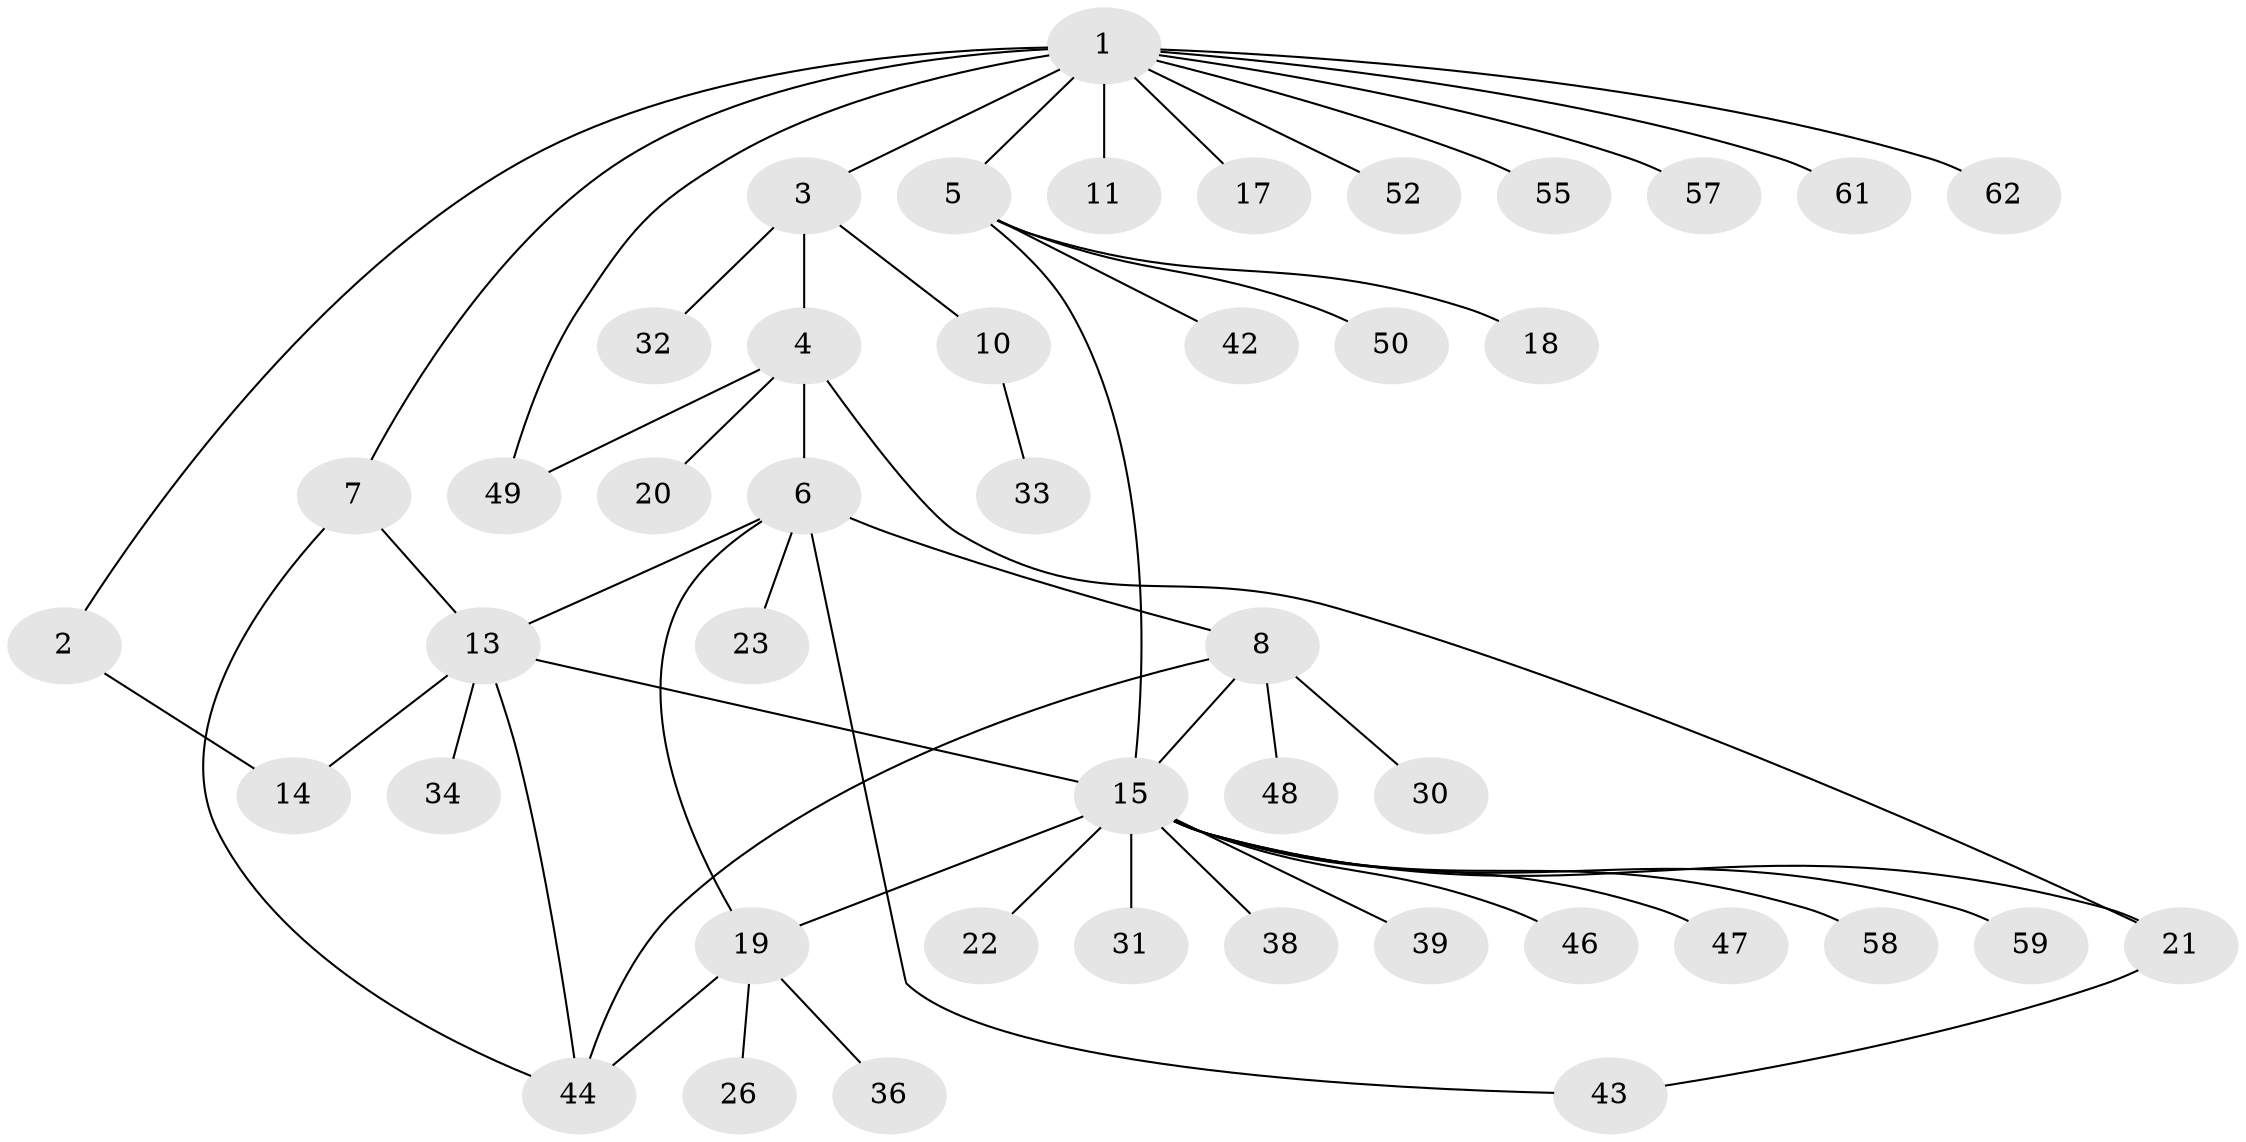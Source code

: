 // Generated by graph-tools (version 1.1) at 2025/51/02/27/25 19:51:55]
// undirected, 44 vertices, 54 edges
graph export_dot {
graph [start="1"]
  node [color=gray90,style=filled];
  1 [super="+24"];
  2 [super="+41"];
  3 [super="+63"];
  4 [super="+28"];
  5 [super="+12"];
  6 [super="+9"];
  7 [super="+60"];
  8 [super="+27"];
  10 [super="+56"];
  11 [super="+37"];
  13 [super="+29"];
  14 [super="+54"];
  15 [super="+16"];
  17;
  18;
  19 [super="+25"];
  20;
  21 [super="+35"];
  22;
  23;
  26;
  30;
  31 [super="+40"];
  32;
  33;
  34;
  36;
  38 [super="+45"];
  39;
  42;
  43;
  44 [super="+53"];
  46 [super="+51"];
  47;
  48;
  49;
  50;
  52;
  55;
  57;
  58;
  59;
  61;
  62;
  1 -- 2;
  1 -- 3;
  1 -- 5;
  1 -- 7 [weight=2];
  1 -- 11;
  1 -- 17;
  1 -- 49;
  1 -- 52;
  1 -- 55;
  1 -- 57;
  1 -- 61;
  1 -- 62;
  2 -- 14;
  3 -- 4;
  3 -- 10;
  3 -- 32;
  4 -- 6;
  4 -- 20;
  4 -- 21;
  4 -- 49;
  5 -- 18;
  5 -- 42;
  5 -- 50;
  5 -- 15;
  6 -- 8;
  6 -- 23;
  6 -- 43;
  6 -- 19;
  6 -- 13;
  7 -- 13;
  7 -- 44;
  8 -- 15;
  8 -- 30;
  8 -- 48;
  8 -- 44;
  10 -- 33;
  13 -- 14;
  13 -- 15;
  13 -- 44;
  13 -- 34;
  15 -- 19 [weight=2];
  15 -- 22;
  15 -- 31;
  15 -- 38;
  15 -- 39;
  15 -- 46;
  15 -- 47;
  15 -- 58;
  15 -- 59;
  15 -- 21;
  19 -- 26;
  19 -- 44;
  19 -- 36;
  21 -- 43;
}
